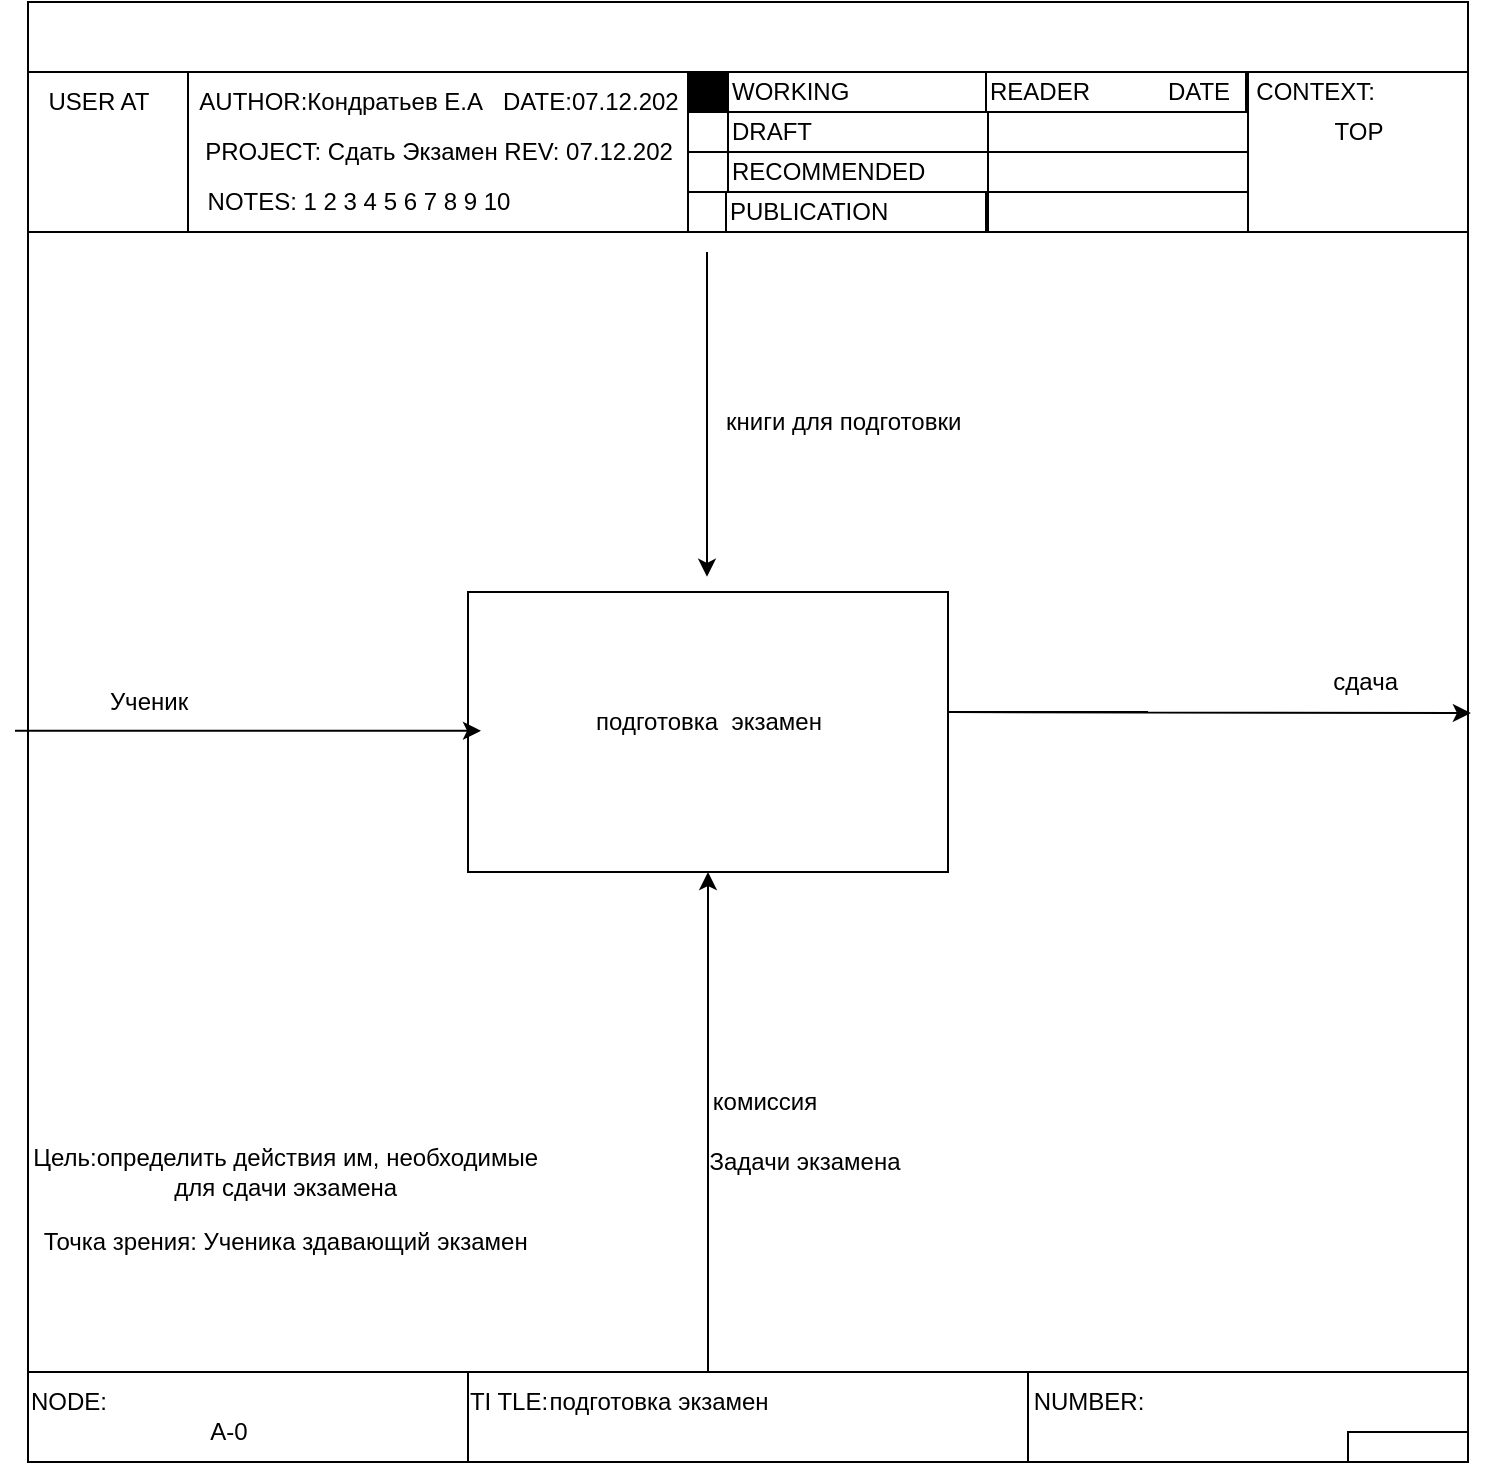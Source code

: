<mxfile version="20.6.0" type="github" pages="2">
  <diagram id="HF_OiDbyZWDSJgENQruM" name="Страница 1">
    <mxGraphModel dx="1641" dy="2081" grid="1" gridSize="10" guides="1" tooltips="1" connect="1" arrows="1" fold="1" page="1" pageScale="1" pageWidth="827" pageHeight="1169" math="0" shadow="0">
      <root>
        <mxCell id="0" />
        <mxCell id="1" parent="0" />
        <mxCell id="kSz5MUQY_ljjsIC7Jj1d-1" value="" style="rounded=0;whiteSpace=wrap;html=1;" parent="1" vertex="1">
          <mxGeometry y="-35" width="720" height="730" as="geometry" />
        </mxCell>
        <mxCell id="kSz5MUQY_ljjsIC7Jj1d-2" value="" style="rounded=0;whiteSpace=wrap;html=1;" parent="1" vertex="1">
          <mxGeometry width="80" height="80" as="geometry" />
        </mxCell>
        <mxCell id="kSz5MUQY_ljjsIC7Jj1d-3" value="USER AT" style="text;html=1;align=center;verticalAlign=middle;resizable=0;points=[];autosize=1;strokeColor=none;fillColor=none;" parent="1" vertex="1">
          <mxGeometry width="70" height="30" as="geometry" />
        </mxCell>
        <mxCell id="kSz5MUQY_ljjsIC7Jj1d-4" value="" style="rounded=0;whiteSpace=wrap;html=1;" parent="1" vertex="1">
          <mxGeometry x="80" width="250" height="80" as="geometry" />
        </mxCell>
        <mxCell id="kSz5MUQY_ljjsIC7Jj1d-5" value="AUTHOR:Кондратьев Е.А&amp;nbsp; &amp;nbsp;DATE:07.12.202" style="text;html=1;align=center;verticalAlign=middle;resizable=0;points=[];autosize=1;strokeColor=none;fillColor=none;" parent="1" vertex="1">
          <mxGeometry x="70" width="270" height="30" as="geometry" />
        </mxCell>
        <mxCell id="kSz5MUQY_ljjsIC7Jj1d-6" value="PROJECT: Сдать Экзамен REV: 07.12.202" style="text;html=1;align=center;verticalAlign=middle;resizable=0;points=[];autosize=1;strokeColor=none;fillColor=none;" parent="1" vertex="1">
          <mxGeometry x="75" y="25" width="260" height="30" as="geometry" />
        </mxCell>
        <mxCell id="kSz5MUQY_ljjsIC7Jj1d-7" value="NOTES: 1 2 3 4 5 6 7 8 9 10" style="text;html=1;align=center;verticalAlign=middle;resizable=0;points=[];autosize=1;strokeColor=none;fillColor=none;" parent="1" vertex="1">
          <mxGeometry x="80" y="50" width="170" height="30" as="geometry" />
        </mxCell>
        <mxCell id="kSz5MUQY_ljjsIC7Jj1d-8" value="" style="rounded=0;whiteSpace=wrap;html=1;fillColor=#000000;" parent="1" vertex="1">
          <mxGeometry x="330" width="20" height="20" as="geometry" />
        </mxCell>
        <mxCell id="kSz5MUQY_ljjsIC7Jj1d-9" value="" style="rounded=0;whiteSpace=wrap;html=1;" parent="1" vertex="1">
          <mxGeometry x="330" y="20" width="20" height="20" as="geometry" />
        </mxCell>
        <mxCell id="kSz5MUQY_ljjsIC7Jj1d-10" value="" style="rounded=0;whiteSpace=wrap;html=1;" parent="1" vertex="1">
          <mxGeometry x="330" y="40" width="20" height="20" as="geometry" />
        </mxCell>
        <mxCell id="kSz5MUQY_ljjsIC7Jj1d-11" value="" style="rounded=0;whiteSpace=wrap;html=1;" parent="1" vertex="1">
          <mxGeometry x="330" y="60" width="20" height="20" as="geometry" />
        </mxCell>
        <mxCell id="kSz5MUQY_ljjsIC7Jj1d-13" value="DRAFT" style="rounded=0;whiteSpace=wrap;html=1;align=left;" parent="1" vertex="1">
          <mxGeometry x="350" y="20" width="130" height="20" as="geometry" />
        </mxCell>
        <mxCell id="kSz5MUQY_ljjsIC7Jj1d-14" value="RECOMMENDED" style="rounded=0;whiteSpace=wrap;html=1;align=left;" parent="1" vertex="1">
          <mxGeometry x="350" y="40" width="130" height="20" as="geometry" />
        </mxCell>
        <mxCell id="kSz5MUQY_ljjsIC7Jj1d-15" value="PUBLICATION" style="rounded=0;whiteSpace=wrap;html=1;align=left;" parent="1" vertex="1">
          <mxGeometry x="349" y="60" width="130" height="20" as="geometry" />
        </mxCell>
        <mxCell id="kSz5MUQY_ljjsIC7Jj1d-12" value="WORKING" style="rounded=0;whiteSpace=wrap;html=1;align=left;" parent="1" vertex="1">
          <mxGeometry x="350" width="130" height="20" as="geometry" />
        </mxCell>
        <mxCell id="kSz5MUQY_ljjsIC7Jj1d-18" value="" style="rounded=0;whiteSpace=wrap;html=1;" parent="1" vertex="1">
          <mxGeometry x="480" y="20" width="130" height="20" as="geometry" />
        </mxCell>
        <mxCell id="kSz5MUQY_ljjsIC7Jj1d-19" value="" style="rounded=0;whiteSpace=wrap;html=1;" parent="1" vertex="1">
          <mxGeometry x="480" y="40" width="130" height="20" as="geometry" />
        </mxCell>
        <mxCell id="kSz5MUQY_ljjsIC7Jj1d-20" value="" style="rounded=0;whiteSpace=wrap;html=1;" parent="1" vertex="1">
          <mxGeometry x="480" y="60" width="130" height="20" as="geometry" />
        </mxCell>
        <mxCell id="kSz5MUQY_ljjsIC7Jj1d-21" value="&lt;div style=&quot;&quot;&gt;&lt;span style=&quot;background-color: initial;&quot;&gt;READER&amp;nbsp;&lt;/span&gt;&lt;/div&gt;" style="rounded=0;whiteSpace=wrap;html=1;align=left;" parent="1" vertex="1">
          <mxGeometry x="479" width="130" height="20" as="geometry" />
        </mxCell>
        <mxCell id="kSz5MUQY_ljjsIC7Jj1d-22" value="DATE" style="text;html=1;align=center;verticalAlign=middle;resizable=0;points=[];autosize=1;strokeColor=none;fillColor=none;" parent="1" vertex="1">
          <mxGeometry x="560" y="-5" width="50" height="30" as="geometry" />
        </mxCell>
        <mxCell id="kSz5MUQY_ljjsIC7Jj1d-24" value="" style="rounded=0;whiteSpace=wrap;html=1;" parent="1" vertex="1">
          <mxGeometry x="610" width="110" height="80" as="geometry" />
        </mxCell>
        <mxCell id="kSz5MUQY_ljjsIC7Jj1d-25" value="CONTEXT:&amp;nbsp;" style="text;html=1;align=center;verticalAlign=middle;resizable=0;points=[];autosize=1;strokeColor=none;fillColor=none;" parent="1" vertex="1">
          <mxGeometry x="600" y="-5" width="90" height="30" as="geometry" />
        </mxCell>
        <mxCell id="kSz5MUQY_ljjsIC7Jj1d-26" value="TOP" style="text;html=1;align=center;verticalAlign=middle;resizable=0;points=[];autosize=1;strokeColor=none;fillColor=none;" parent="1" vertex="1">
          <mxGeometry x="640" y="15" width="50" height="30" as="geometry" />
        </mxCell>
        <mxCell id="kSz5MUQY_ljjsIC7Jj1d-28" value="" style="endArrow=classic;html=1;rounded=0;" parent="1" edge="1">
          <mxGeometry width="50" height="50" relative="1" as="geometry">
            <mxPoint x="339.5" y="90" as="sourcePoint" />
            <mxPoint x="339.5" y="252.4" as="targetPoint" />
          </mxGeometry>
        </mxCell>
        <mxCell id="kSz5MUQY_ljjsIC7Jj1d-29" value="" style="rounded=0;whiteSpace=wrap;html=1;" parent="1" vertex="1">
          <mxGeometry x="220" y="260" width="240" height="140" as="geometry" />
        </mxCell>
        <mxCell id="kSz5MUQY_ljjsIC7Jj1d-31" value="" style="endArrow=classic;html=1;rounded=0;" parent="1" edge="1">
          <mxGeometry width="50" height="50" relative="1" as="geometry">
            <mxPoint x="-6.5" y="329.41" as="sourcePoint" />
            <mxPoint x="226.5" y="329.41" as="targetPoint" />
          </mxGeometry>
        </mxCell>
        <mxCell id="kSz5MUQY_ljjsIC7Jj1d-32" value="" style="endArrow=classic;html=1;rounded=0;entryX=1.002;entryY=0.487;entryDx=0;entryDy=0;entryPerimeter=0;" parent="1" target="kSz5MUQY_ljjsIC7Jj1d-1" edge="1">
          <mxGeometry width="50" height="50" relative="1" as="geometry">
            <mxPoint x="560" y="320" as="sourcePoint" />
            <mxPoint x="680" y="290" as="targetPoint" />
            <Array as="points">
              <mxPoint x="460" y="320" />
            </Array>
          </mxGeometry>
        </mxCell>
        <mxCell id="UscRjl-F17IV3e_IvT2--1" value="" style="endArrow=classic;html=1;rounded=0;" parent="1" edge="1">
          <mxGeometry width="50" height="50" relative="1" as="geometry">
            <mxPoint x="340" y="650" as="sourcePoint" />
            <mxPoint x="340" y="400" as="targetPoint" />
          </mxGeometry>
        </mxCell>
        <mxCell id="UscRjl-F17IV3e_IvT2--3" value="" style="rounded=0;whiteSpace=wrap;html=1;" parent="1" vertex="1">
          <mxGeometry y="650" width="220" height="45" as="geometry" />
        </mxCell>
        <mxCell id="UscRjl-F17IV3e_IvT2--4" value="" style="rounded=0;whiteSpace=wrap;html=1;" parent="1" vertex="1">
          <mxGeometry x="220" y="650" width="280" height="45" as="geometry" />
        </mxCell>
        <mxCell id="UscRjl-F17IV3e_IvT2--5" value="" style="rounded=0;whiteSpace=wrap;html=1;" parent="1" vertex="1">
          <mxGeometry x="500" y="650" width="220" height="45" as="geometry" />
        </mxCell>
        <mxCell id="UscRjl-F17IV3e_IvT2--6" value="" style="rounded=0;whiteSpace=wrap;html=1;" parent="1" vertex="1">
          <mxGeometry x="660" y="680" width="60" height="15" as="geometry" />
        </mxCell>
        <mxCell id="UscRjl-F17IV3e_IvT2--7" value="NUMBER:" style="text;html=1;align=center;verticalAlign=middle;resizable=0;points=[];autosize=1;strokeColor=none;fillColor=none;" parent="1" vertex="1">
          <mxGeometry x="490" y="650" width="80" height="30" as="geometry" />
        </mxCell>
        <mxCell id="UscRjl-F17IV3e_IvT2--8" value="TI TLE:" style="text;html=1;align=center;verticalAlign=middle;resizable=0;points=[];autosize=1;strokeColor=none;fillColor=none;" parent="1" vertex="1">
          <mxGeometry x="210" y="650" width="60" height="30" as="geometry" />
        </mxCell>
        <mxCell id="UscRjl-F17IV3e_IvT2--9" value="NODE:" style="text;html=1;align=center;verticalAlign=middle;resizable=0;points=[];autosize=1;strokeColor=none;fillColor=none;" parent="1" vertex="1">
          <mxGeometry x="-10" y="650" width="60" height="30" as="geometry" />
        </mxCell>
        <mxCell id="UscRjl-F17IV3e_IvT2--10" value="A-0" style="text;html=1;align=center;verticalAlign=middle;resizable=0;points=[];autosize=1;strokeColor=none;fillColor=none;" parent="1" vertex="1">
          <mxGeometry x="80" y="665" width="40" height="30" as="geometry" />
        </mxCell>
        <mxCell id="UscRjl-F17IV3e_IvT2--11" value="книги для подготовки&amp;nbsp;" style="text;html=1;align=center;verticalAlign=middle;resizable=0;points=[];autosize=1;strokeColor=none;fillColor=none;" parent="1" vertex="1">
          <mxGeometry x="339" y="160" width="140" height="30" as="geometry" />
        </mxCell>
        <mxCell id="UscRjl-F17IV3e_IvT2--12" value="Задачи экзамена" style="text;html=1;align=center;verticalAlign=middle;resizable=0;points=[];autosize=1;strokeColor=none;fillColor=none;" parent="1" vertex="1">
          <mxGeometry x="328" y="530" width="120" height="30" as="geometry" />
        </mxCell>
        <mxCell id="UscRjl-F17IV3e_IvT2--13" value="сдача&amp;nbsp;" style="text;html=1;align=center;verticalAlign=middle;resizable=0;points=[];autosize=1;strokeColor=none;fillColor=none;" parent="1" vertex="1">
          <mxGeometry x="640" y="290" width="60" height="30" as="geometry" />
        </mxCell>
        <mxCell id="UscRjl-F17IV3e_IvT2--14" value="подготовка&amp;nbsp; экзамен" style="text;html=1;align=center;verticalAlign=middle;resizable=0;points=[];autosize=1;strokeColor=none;fillColor=none;" parent="1" vertex="1">
          <mxGeometry x="270" y="310" width="140" height="30" as="geometry" />
        </mxCell>
        <mxCell id="UscRjl-F17IV3e_IvT2--15" value="Ученик" style="text;html=1;align=center;verticalAlign=middle;resizable=0;points=[];autosize=1;strokeColor=none;fillColor=none;" parent="1" vertex="1">
          <mxGeometry x="30" y="300" width="60" height="30" as="geometry" />
        </mxCell>
        <mxCell id="UscRjl-F17IV3e_IvT2--16" value="подготовка экзамен" style="text;html=1;align=center;verticalAlign=middle;resizable=0;points=[];autosize=1;strokeColor=none;fillColor=none;" parent="1" vertex="1">
          <mxGeometry x="250" y="650" width="130" height="30" as="geometry" />
        </mxCell>
        <mxCell id="UscRjl-F17IV3e_IvT2--17" value="Цель:определить действия им, необходимые&amp;nbsp;&lt;br&gt;для сдачи экзамена&amp;nbsp;" style="text;html=1;align=center;verticalAlign=middle;resizable=0;points=[];autosize=1;strokeColor=none;fillColor=none;" parent="1" vertex="1">
          <mxGeometry x="-10" y="530" width="280" height="40" as="geometry" />
        </mxCell>
        <mxCell id="UscRjl-F17IV3e_IvT2--18" value="Точка зрения: Ученика здавающий экзамен&amp;nbsp;" style="text;html=1;align=center;verticalAlign=middle;resizable=0;points=[];autosize=1;strokeColor=none;fillColor=none;" parent="1" vertex="1">
          <mxGeometry x="-5" y="570" width="270" height="30" as="geometry" />
        </mxCell>
        <mxCell id="2g0_15Maqmn_I3fTHS8T-1" value="комиссия" style="text;html=1;align=center;verticalAlign=middle;resizable=0;points=[];autosize=1;strokeColor=none;fillColor=none;" vertex="1" parent="1">
          <mxGeometry x="328" y="500" width="80" height="30" as="geometry" />
        </mxCell>
      </root>
    </mxGraphModel>
  </diagram>
  <diagram id="WNKbCxQssjLb0qqcMjG_" name="Страница 2">
    <mxGraphModel dx="692" dy="775" grid="1" gridSize="10" guides="1" tooltips="1" connect="1" arrows="1" fold="1" page="1" pageScale="1" pageWidth="827" pageHeight="1169" math="0" shadow="0">
      <root>
        <mxCell id="0" />
        <mxCell id="1" parent="0" />
        <mxCell id="PsZX1k5EKHezSEVUJg-P-3" value="" style="whiteSpace=wrap;html=1;aspect=fixed;" parent="1" vertex="1">
          <mxGeometry y="50" width="850" height="850" as="geometry" />
        </mxCell>
        <mxCell id="PsZX1k5EKHezSEVUJg-P-4" value="" style="rounded=0;whiteSpace=wrap;html=1;" parent="1" vertex="1">
          <mxGeometry y="45" width="90" height="80" as="geometry" />
        </mxCell>
        <mxCell id="PsZX1k5EKHezSEVUJg-P-5" value="" style="rounded=0;whiteSpace=wrap;html=1;" parent="1" vertex="1">
          <mxGeometry x="90" y="45" width="370" height="80" as="geometry" />
        </mxCell>
        <mxCell id="PsZX1k5EKHezSEVUJg-P-2" value="USED AT:AUTHOR: Кондратьев Е,А" style="text;html=1;align=center;verticalAlign=middle;resizable=0;points=[];autosize=1;strokeColor=none;fillColor=none;" parent="1" vertex="1">
          <mxGeometry x="90" y="40" width="220" height="30" as="geometry" />
        </mxCell>
        <mxCell id="PsZX1k5EKHezSEVUJg-P-6" value="PROJECT: гаи" style="text;html=1;align=center;verticalAlign=middle;resizable=0;points=[];autosize=1;strokeColor=none;fillColor=none;" parent="1" vertex="1">
          <mxGeometry x="90" y="60" width="100" height="30" as="geometry" />
        </mxCell>
        <mxCell id="PsZX1k5EKHezSEVUJg-P-7" value="DATE:07.12.202" style="text;html=1;align=center;verticalAlign=middle;resizable=0;points=[];autosize=1;strokeColor=none;fillColor=none;" parent="1" vertex="1">
          <mxGeometry x="294" y="40" width="120" height="30" as="geometry" />
        </mxCell>
        <mxCell id="PsZX1k5EKHezSEVUJg-P-8" value="REV:07.12.202" style="text;html=1;align=center;verticalAlign=middle;resizable=0;points=[];autosize=1;strokeColor=none;fillColor=none;" parent="1" vertex="1">
          <mxGeometry x="294" y="60" width="110" height="30" as="geometry" />
        </mxCell>
        <mxCell id="Dw7JHZMs7C3ZjjTXRvVQ-1" value="" style="rounded=0;whiteSpace=wrap;html=1;fillColor=#000000;" parent="1" vertex="1">
          <mxGeometry x="460" y="45" width="20" height="20" as="geometry" />
        </mxCell>
        <mxCell id="Dw7JHZMs7C3ZjjTXRvVQ-2" value="" style="rounded=0;whiteSpace=wrap;html=1;" parent="1" vertex="1">
          <mxGeometry x="460" y="65" width="20" height="20" as="geometry" />
        </mxCell>
        <mxCell id="Dw7JHZMs7C3ZjjTXRvVQ-3" value="" style="rounded=0;whiteSpace=wrap;html=1;" parent="1" vertex="1">
          <mxGeometry x="460" y="85" width="20" height="20" as="geometry" />
        </mxCell>
        <mxCell id="Dw7JHZMs7C3ZjjTXRvVQ-4" value="" style="rounded=0;whiteSpace=wrap;html=1;" parent="1" vertex="1">
          <mxGeometry x="460" y="105" width="20" height="20" as="geometry" />
        </mxCell>
        <mxCell id="Dw7JHZMs7C3ZjjTXRvVQ-5" value="DRAFT" style="rounded=0;whiteSpace=wrap;html=1;align=left;" parent="1" vertex="1">
          <mxGeometry x="480" y="65" width="130" height="20" as="geometry" />
        </mxCell>
        <mxCell id="Dw7JHZMs7C3ZjjTXRvVQ-6" value="RECOMMENDED" style="rounded=0;whiteSpace=wrap;html=1;align=left;" parent="1" vertex="1">
          <mxGeometry x="480" y="85" width="130" height="20" as="geometry" />
        </mxCell>
        <mxCell id="Dw7JHZMs7C3ZjjTXRvVQ-7" value="PUBLICATION" style="rounded=0;whiteSpace=wrap;html=1;align=left;" parent="1" vertex="1">
          <mxGeometry x="479" y="105" width="130" height="20" as="geometry" />
        </mxCell>
        <mxCell id="Dw7JHZMs7C3ZjjTXRvVQ-8" value="WORKING" style="rounded=0;whiteSpace=wrap;html=1;align=left;" parent="1" vertex="1">
          <mxGeometry x="480" y="45" width="130" height="20" as="geometry" />
        </mxCell>
        <mxCell id="Dw7JHZMs7C3ZjjTXRvVQ-9" value="" style="rounded=0;whiteSpace=wrap;html=1;" parent="1" vertex="1">
          <mxGeometry x="610" y="65" width="130" height="20" as="geometry" />
        </mxCell>
        <mxCell id="Dw7JHZMs7C3ZjjTXRvVQ-10" value="" style="rounded=0;whiteSpace=wrap;html=1;" parent="1" vertex="1">
          <mxGeometry x="610" y="85" width="130" height="20" as="geometry" />
        </mxCell>
        <mxCell id="Dw7JHZMs7C3ZjjTXRvVQ-11" value="" style="rounded=0;whiteSpace=wrap;html=1;" parent="1" vertex="1">
          <mxGeometry x="610" y="105" width="130" height="20" as="geometry" />
        </mxCell>
        <mxCell id="Dw7JHZMs7C3ZjjTXRvVQ-12" value="&lt;div style=&quot;&quot;&gt;&lt;span style=&quot;background-color: initial;&quot;&gt;READER&amp;nbsp;&lt;/span&gt;&lt;/div&gt;" style="rounded=0;whiteSpace=wrap;html=1;align=left;" parent="1" vertex="1">
          <mxGeometry x="609" y="45" width="130" height="20" as="geometry" />
        </mxCell>
        <mxCell id="Dw7JHZMs7C3ZjjTXRvVQ-13" value="DATE" style="text;html=1;align=center;verticalAlign=middle;resizable=0;points=[];autosize=1;strokeColor=none;fillColor=none;" parent="1" vertex="1">
          <mxGeometry x="690" y="40" width="50" height="30" as="geometry" />
        </mxCell>
        <mxCell id="Dw7JHZMs7C3ZjjTXRvVQ-14" value="" style="rounded=0;whiteSpace=wrap;html=1;" parent="1" vertex="1">
          <mxGeometry x="740" y="45" width="110" height="80" as="geometry" />
        </mxCell>
        <mxCell id="Dw7JHZMs7C3ZjjTXRvVQ-15" value="CONTEXT:&amp;nbsp;" style="text;html=1;align=center;verticalAlign=middle;resizable=0;points=[];autosize=1;strokeColor=none;fillColor=none;" parent="1" vertex="1">
          <mxGeometry x="730" y="40" width="90" height="30" as="geometry" />
        </mxCell>
        <mxCell id="Dw7JHZMs7C3ZjjTXRvVQ-20" value="" style="rounded=0;whiteSpace=wrap;html=1;strokeColor=#000000;fontColor=#000000;fillColor=#000000;" parent="1" vertex="1">
          <mxGeometry x="767" y="75" width="60" height="20" as="geometry" />
        </mxCell>
        <mxCell id="sDyNBoind59yVtKSfXMs-1" value="книги для&amp;nbsp;&lt;br&gt;подготовки&amp;nbsp;" style="text;html=1;align=center;verticalAlign=middle;resizable=0;points=[];autosize=1;strokeColor=none;fillColor=none;" vertex="1" parent="1">
          <mxGeometry x="49" y="215" width="90" height="40" as="geometry" />
        </mxCell>
        <mxCell id="sDyNBoind59yVtKSfXMs-2" value="подготовится&amp;nbsp;" style="rounded=0;whiteSpace=wrap;html=1;" vertex="1" parent="1">
          <mxGeometry x="144" y="220" width="100" height="50" as="geometry" />
        </mxCell>
        <mxCell id="sDyNBoind59yVtKSfXMs-3" value="сдача устного экзамена&amp;nbsp;" style="rounded=0;whiteSpace=wrap;html=1;" vertex="1" parent="1">
          <mxGeometry x="284" y="300" width="90" height="40" as="geometry" />
        </mxCell>
        <mxCell id="sDyNBoind59yVtKSfXMs-4" value="сдача на автомобиле&amp;nbsp;" style="rounded=0;whiteSpace=wrap;html=1;" vertex="1" parent="1">
          <mxGeometry x="408" y="350" width="80" height="40" as="geometry" />
        </mxCell>
        <mxCell id="sDyNBoind59yVtKSfXMs-5" value="сдать" style="rounded=0;whiteSpace=wrap;html=1;" vertex="1" parent="1">
          <mxGeometry x="524" y="410" width="90" height="40" as="geometry" />
        </mxCell>
        <mxCell id="sDyNBoind59yVtKSfXMs-6" value="" style="endArrow=none;html=1;rounded=0;" edge="1" parent="1">
          <mxGeometry width="50" height="50" relative="1" as="geometry">
            <mxPoint x="54" y="440" as="sourcePoint" />
            <mxPoint x="54" y="250" as="targetPoint" />
          </mxGeometry>
        </mxCell>
        <mxCell id="sDyNBoind59yVtKSfXMs-7" value="" style="endArrow=classic;html=1;rounded=0;entryX=0;entryY=0.6;entryDx=0;entryDy=0;entryPerimeter=0;" edge="1" parent="1" target="sDyNBoind59yVtKSfXMs-2">
          <mxGeometry width="50" height="50" relative="1" as="geometry">
            <mxPoint x="34" y="250" as="sourcePoint" />
            <mxPoint x="104" y="200" as="targetPoint" />
          </mxGeometry>
        </mxCell>
        <mxCell id="sDyNBoind59yVtKSfXMs-8" value="" style="endArrow=classic;html=1;rounded=0;entryX=0;entryY=0.75;entryDx=0;entryDy=0;" edge="1" parent="1" target="sDyNBoind59yVtKSfXMs-3">
          <mxGeometry width="50" height="50" relative="1" as="geometry">
            <mxPoint x="54" y="330" as="sourcePoint" />
            <mxPoint x="254" y="330" as="targetPoint" />
            <Array as="points">
              <mxPoint x="54" y="330" />
            </Array>
          </mxGeometry>
        </mxCell>
        <mxCell id="sDyNBoind59yVtKSfXMs-9" value="" style="endArrow=classic;html=1;rounded=0;exitX=1;exitY=0.6;exitDx=0;exitDy=0;exitPerimeter=0;entryX=0;entryY=0.25;entryDx=0;entryDy=0;" edge="1" parent="1" source="sDyNBoind59yVtKSfXMs-2" target="sDyNBoind59yVtKSfXMs-3">
          <mxGeometry width="50" height="50" relative="1" as="geometry">
            <mxPoint x="274" y="240" as="sourcePoint" />
            <mxPoint x="264" y="310" as="targetPoint" />
            <Array as="points">
              <mxPoint x="264" y="250" />
              <mxPoint x="264" y="310" />
            </Array>
          </mxGeometry>
        </mxCell>
        <mxCell id="sDyNBoind59yVtKSfXMs-10" value="" style="endArrow=classic;html=1;rounded=0;exitX=1.011;exitY=0.378;exitDx=0;exitDy=0;exitPerimeter=0;entryX=0;entryY=0.5;entryDx=0;entryDy=0;" edge="1" parent="1" source="sDyNBoind59yVtKSfXMs-3" target="sDyNBoind59yVtKSfXMs-4">
          <mxGeometry width="50" height="50" relative="1" as="geometry">
            <mxPoint x="394" y="320" as="sourcePoint" />
            <mxPoint x="404" y="370" as="targetPoint" />
            <Array as="points">
              <mxPoint x="394" y="315" />
              <mxPoint x="394" y="370" />
            </Array>
          </mxGeometry>
        </mxCell>
        <mxCell id="sDyNBoind59yVtKSfXMs-11" value="" style="endArrow=classic;html=1;rounded=0;" edge="1" parent="1">
          <mxGeometry width="50" height="50" relative="1" as="geometry">
            <mxPoint x="334" y="510" as="sourcePoint" />
            <mxPoint x="334" y="340" as="targetPoint" />
          </mxGeometry>
        </mxCell>
        <mxCell id="sDyNBoind59yVtKSfXMs-12" value="" style="endArrow=classic;html=1;rounded=0;" edge="1" parent="1">
          <mxGeometry width="50" height="50" relative="1" as="geometry">
            <mxPoint x="54" y="380" as="sourcePoint" />
            <mxPoint x="408" y="380" as="targetPoint" />
          </mxGeometry>
        </mxCell>
        <mxCell id="YaYA9BSy5t9T0_1iwYmt-1" value="" style="endArrow=classic;html=1;rounded=0;entryX=0.5;entryY=1;entryDx=0;entryDy=0;" edge="1" parent="1" target="sDyNBoind59yVtKSfXMs-2">
          <mxGeometry width="50" height="50" relative="1" as="geometry">
            <mxPoint x="194" y="500" as="sourcePoint" />
            <mxPoint x="199" y="270" as="targetPoint" />
          </mxGeometry>
        </mxCell>
        <mxCell id="YaYA9BSy5t9T0_1iwYmt-2" value="" style="endArrow=classic;html=1;rounded=0;entryX=0;entryY=0.75;entryDx=0;entryDy=0;" edge="1" parent="1" target="sDyNBoind59yVtKSfXMs-5">
          <mxGeometry width="50" height="50" relative="1" as="geometry">
            <mxPoint x="54" y="440" as="sourcePoint" />
            <mxPoint x="384" y="440" as="targetPoint" />
          </mxGeometry>
        </mxCell>
        <mxCell id="YaYA9BSy5t9T0_1iwYmt-3" value="" style="endArrow=classic;html=1;rounded=0;entryX=0;entryY=0.25;entryDx=0;entryDy=0;" edge="1" parent="1" target="sDyNBoind59yVtKSfXMs-5">
          <mxGeometry width="50" height="50" relative="1" as="geometry">
            <mxPoint x="488" y="370" as="sourcePoint" />
            <mxPoint x="504" y="420" as="targetPoint" />
            <Array as="points">
              <mxPoint x="514" y="370" />
              <mxPoint x="514" y="420" />
            </Array>
          </mxGeometry>
        </mxCell>
        <mxCell id="YaYA9BSy5t9T0_1iwYmt-4" value="" style="endArrow=classic;html=1;rounded=0;entryX=0.5;entryY=0;entryDx=0;entryDy=0;" edge="1" parent="1" target="sDyNBoind59yVtKSfXMs-2">
          <mxGeometry width="50" height="50" relative="1" as="geometry">
            <mxPoint x="564" y="170" as="sourcePoint" />
            <mxPoint x="194" y="170" as="targetPoint" />
            <Array as="points">
              <mxPoint x="194" y="170" />
            </Array>
          </mxGeometry>
        </mxCell>
        <mxCell id="YaYA9BSy5t9T0_1iwYmt-5" value="" style="endArrow=classic;html=1;rounded=0;entryX=0.5;entryY=0;entryDx=0;entryDy=0;" edge="1" parent="1" target="sDyNBoind59yVtKSfXMs-3">
          <mxGeometry width="50" height="50" relative="1" as="geometry">
            <mxPoint x="329" y="170" as="sourcePoint" />
            <mxPoint x="374" y="290" as="targetPoint" />
          </mxGeometry>
        </mxCell>
        <mxCell id="YaYA9BSy5t9T0_1iwYmt-6" value="" style="endArrow=classic;html=1;rounded=0;entryX=0.581;entryY=-0.053;entryDx=0;entryDy=0;entryPerimeter=0;" edge="1" parent="1" target="sDyNBoind59yVtKSfXMs-4">
          <mxGeometry width="50" height="50" relative="1" as="geometry">
            <mxPoint x="454" y="170" as="sourcePoint" />
            <mxPoint x="454" y="330" as="targetPoint" />
          </mxGeometry>
        </mxCell>
        <mxCell id="YaYA9BSy5t9T0_1iwYmt-7" value="" style="endArrow=classic;html=1;rounded=0;entryX=0.456;entryY=0.017;entryDx=0;entryDy=0;entryPerimeter=0;" edge="1" parent="1" target="sDyNBoind59yVtKSfXMs-5">
          <mxGeometry width="50" height="50" relative="1" as="geometry">
            <mxPoint x="564" y="170" as="sourcePoint" />
            <mxPoint x="564" y="290" as="targetPoint" />
          </mxGeometry>
        </mxCell>
        <mxCell id="YaYA9BSy5t9T0_1iwYmt-8" value="" style="endArrow=classic;html=1;rounded=0;" edge="1" parent="1">
          <mxGeometry width="50" height="50" relative="1" as="geometry">
            <mxPoint x="614" y="430" as="sourcePoint" />
            <mxPoint x="674" y="430" as="targetPoint" />
          </mxGeometry>
        </mxCell>
        <mxCell id="YaYA9BSy5t9T0_1iwYmt-9" value="" style="endArrow=none;html=1;rounded=0;startArrow=none;" edge="1" parent="1">
          <mxGeometry width="50" height="50" relative="1" as="geometry">
            <mxPoint x="334" y="500" as="sourcePoint" />
            <mxPoint x="574" y="500" as="targetPoint" />
          </mxGeometry>
        </mxCell>
        <mxCell id="YaYA9BSy5t9T0_1iwYmt-10" value="" style="endArrow=classic;html=1;rounded=0;" edge="1" parent="1">
          <mxGeometry width="50" height="50" relative="1" as="geometry">
            <mxPoint x="448" y="500" as="sourcePoint" />
            <mxPoint x="448" y="390" as="targetPoint" />
          </mxGeometry>
        </mxCell>
        <mxCell id="YaYA9BSy5t9T0_1iwYmt-11" value="" style="endArrow=classic;html=1;rounded=0;" edge="1" parent="1">
          <mxGeometry width="50" height="50" relative="1" as="geometry">
            <mxPoint x="574" y="500" as="sourcePoint" />
            <mxPoint x="574" y="450" as="targetPoint" />
          </mxGeometry>
        </mxCell>
        <mxCell id="pcUM7pSFjjT7Xk_g0NcZ-1" value="экзаменатор&amp;nbsp;" style="text;html=1;align=center;verticalAlign=middle;resizable=0;points=[];autosize=1;strokeColor=none;fillColor=none;" vertex="1" parent="1">
          <mxGeometry x="484" y="465" width="100" height="30" as="geometry" />
        </mxCell>
        <mxCell id="pcUM7pSFjjT7Xk_g0NcZ-4" value="день экзамена" style="text;html=1;align=center;verticalAlign=middle;resizable=0;points=[];autosize=1;strokeColor=none;fillColor=none;" vertex="1" parent="1">
          <mxGeometry x="274" y="140" width="110" height="30" as="geometry" />
        </mxCell>
        <mxCell id="pcUM7pSFjjT7Xk_g0NcZ-5" value="учитель" style="text;html=1;align=center;verticalAlign=middle;resizable=0;points=[];autosize=1;strokeColor=none;fillColor=none;" vertex="1" parent="1">
          <mxGeometry x="304" y="510" width="70" height="30" as="geometry" />
        </mxCell>
        <mxCell id="pcUM7pSFjjT7Xk_g0NcZ-6" value="" style="endArrow=none;html=1;rounded=0;" edge="1" parent="1">
          <mxGeometry width="50" height="50" relative="1" as="geometry">
            <mxPoint x="194" y="500" as="sourcePoint" />
            <mxPoint x="334" y="500" as="targetPoint" />
          </mxGeometry>
        </mxCell>
      </root>
    </mxGraphModel>
  </diagram>
</mxfile>
